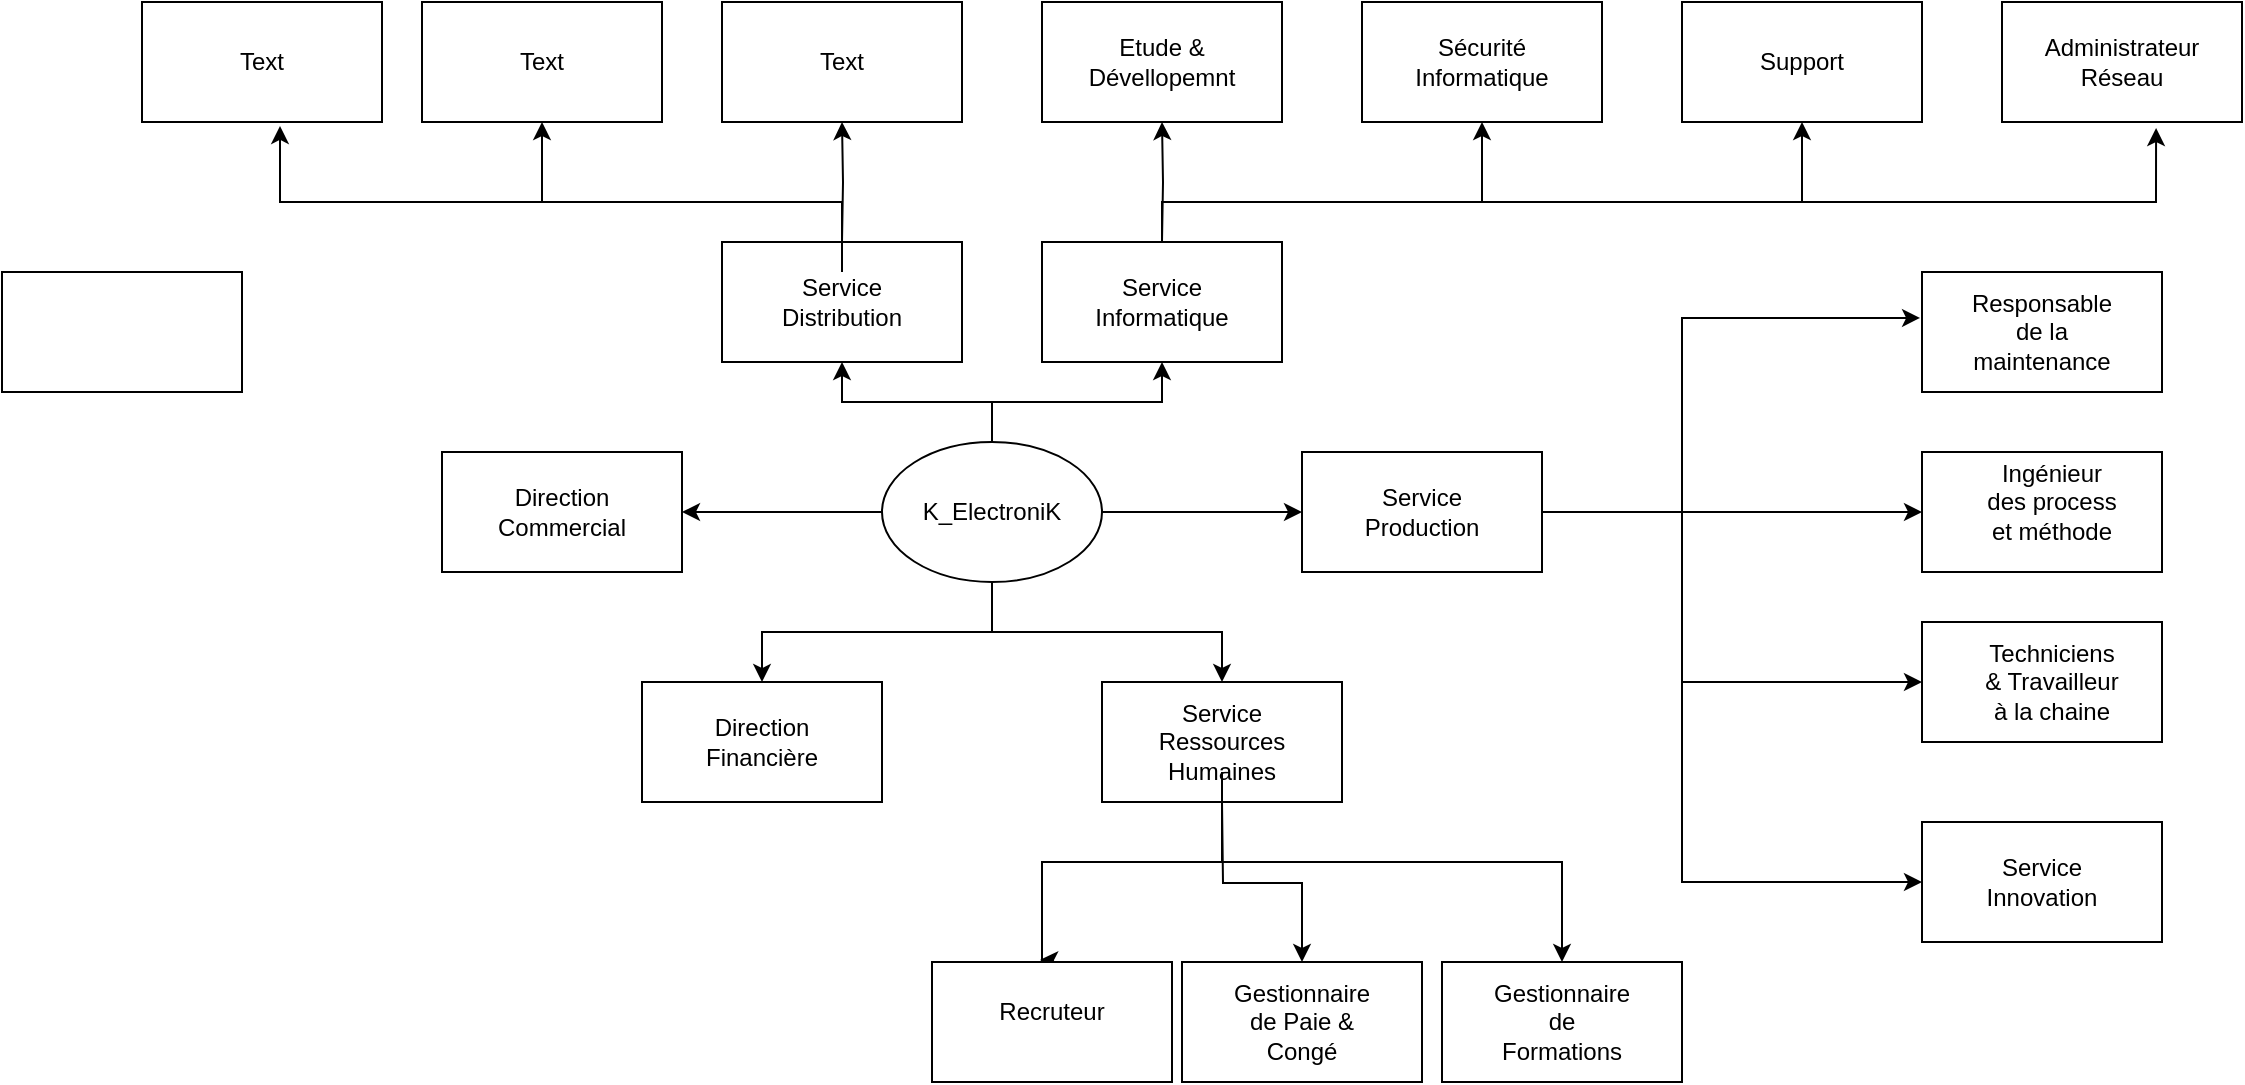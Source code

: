 <mxfile version="15.5.2" type="github">
  <diagram id="QiArXK7icgi0YTgHnrHz" name="Page-1">
    <mxGraphModel dx="1609" dy="1533" grid="1" gridSize="10" guides="1" tooltips="1" connect="1" arrows="1" fold="1" page="1" pageScale="1" pageWidth="827" pageHeight="1169" math="0" shadow="0">
      <root>
        <mxCell id="0" />
        <mxCell id="1" parent="0" />
        <mxCell id="gBG1kIDj81lgjupzQNNE-14" style="edgeStyle=orthogonalEdgeStyle;rounded=0;orthogonalLoop=1;jettySize=auto;html=1;entryX=0.5;entryY=1;entryDx=0;entryDy=0;" edge="1" parent="1" source="gBG1kIDj81lgjupzQNNE-1" target="gBG1kIDj81lgjupzQNNE-7">
          <mxGeometry relative="1" as="geometry" />
        </mxCell>
        <mxCell id="gBG1kIDj81lgjupzQNNE-15" style="edgeStyle=orthogonalEdgeStyle;rounded=0;orthogonalLoop=1;jettySize=auto;html=1;entryX=0.5;entryY=1;entryDx=0;entryDy=0;" edge="1" parent="1" source="gBG1kIDj81lgjupzQNNE-1" target="gBG1kIDj81lgjupzQNNE-2">
          <mxGeometry relative="1" as="geometry" />
        </mxCell>
        <mxCell id="gBG1kIDj81lgjupzQNNE-16" style="edgeStyle=orthogonalEdgeStyle;rounded=0;orthogonalLoop=1;jettySize=auto;html=1;entryX=0.5;entryY=0;entryDx=0;entryDy=0;" edge="1" parent="1" source="gBG1kIDj81lgjupzQNNE-1" target="gBG1kIDj81lgjupzQNNE-4">
          <mxGeometry relative="1" as="geometry">
            <Array as="points">
              <mxPoint x="375" y="255" />
              <mxPoint x="490" y="255" />
              <mxPoint x="490" y="280" />
            </Array>
          </mxGeometry>
        </mxCell>
        <mxCell id="gBG1kIDj81lgjupzQNNE-17" style="edgeStyle=orthogonalEdgeStyle;rounded=0;orthogonalLoop=1;jettySize=auto;html=1;entryX=1;entryY=0.5;entryDx=0;entryDy=0;" edge="1" parent="1" source="gBG1kIDj81lgjupzQNNE-1" target="gBG1kIDj81lgjupzQNNE-6">
          <mxGeometry relative="1" as="geometry" />
        </mxCell>
        <mxCell id="gBG1kIDj81lgjupzQNNE-18" style="edgeStyle=orthogonalEdgeStyle;rounded=0;orthogonalLoop=1;jettySize=auto;html=1;entryX=0;entryY=0.5;entryDx=0;entryDy=0;" edge="1" parent="1" source="gBG1kIDj81lgjupzQNNE-1" target="gBG1kIDj81lgjupzQNNE-3">
          <mxGeometry relative="1" as="geometry" />
        </mxCell>
        <mxCell id="gBG1kIDj81lgjupzQNNE-19" style="edgeStyle=orthogonalEdgeStyle;rounded=0;orthogonalLoop=1;jettySize=auto;html=1;entryX=0.5;entryY=0;entryDx=0;entryDy=0;" edge="1" parent="1" source="gBG1kIDj81lgjupzQNNE-1" target="gBG1kIDj81lgjupzQNNE-5">
          <mxGeometry relative="1" as="geometry" />
        </mxCell>
        <mxCell id="gBG1kIDj81lgjupzQNNE-1" value="" style="ellipse;whiteSpace=wrap;html=1;" vertex="1" parent="1">
          <mxGeometry x="320" y="160" width="110" height="70" as="geometry" />
        </mxCell>
        <mxCell id="gBG1kIDj81lgjupzQNNE-2" value="" style="rounded=0;whiteSpace=wrap;html=1;" vertex="1" parent="1">
          <mxGeometry x="240" y="60" width="120" height="60" as="geometry" />
        </mxCell>
        <mxCell id="gBG1kIDj81lgjupzQNNE-43" style="edgeStyle=orthogonalEdgeStyle;rounded=0;orthogonalLoop=1;jettySize=auto;html=1;entryX=0;entryY=0.5;entryDx=0;entryDy=0;" edge="1" parent="1" source="gBG1kIDj81lgjupzQNNE-3" target="gBG1kIDj81lgjupzQNNE-35">
          <mxGeometry relative="1" as="geometry" />
        </mxCell>
        <mxCell id="gBG1kIDj81lgjupzQNNE-44" style="edgeStyle=orthogonalEdgeStyle;rounded=0;orthogonalLoop=1;jettySize=auto;html=1;entryX=-0.008;entryY=0.383;entryDx=0;entryDy=0;entryPerimeter=0;" edge="1" parent="1" source="gBG1kIDj81lgjupzQNNE-3" target="gBG1kIDj81lgjupzQNNE-37">
          <mxGeometry relative="1" as="geometry">
            <Array as="points">
              <mxPoint x="720" y="195" />
              <mxPoint x="720" y="98" />
            </Array>
          </mxGeometry>
        </mxCell>
        <mxCell id="gBG1kIDj81lgjupzQNNE-46" style="edgeStyle=orthogonalEdgeStyle;rounded=0;orthogonalLoop=1;jettySize=auto;html=1;entryX=0;entryY=0.5;entryDx=0;entryDy=0;" edge="1" parent="1" source="gBG1kIDj81lgjupzQNNE-3" target="gBG1kIDj81lgjupzQNNE-38">
          <mxGeometry relative="1" as="geometry">
            <Array as="points">
              <mxPoint x="720" y="195" />
              <mxPoint x="720" y="280" />
            </Array>
          </mxGeometry>
        </mxCell>
        <mxCell id="gBG1kIDj81lgjupzQNNE-47" style="edgeStyle=orthogonalEdgeStyle;rounded=0;orthogonalLoop=1;jettySize=auto;html=1;entryX=0;entryY=0.5;entryDx=0;entryDy=0;" edge="1" parent="1" source="gBG1kIDj81lgjupzQNNE-3" target="gBG1kIDj81lgjupzQNNE-36">
          <mxGeometry relative="1" as="geometry">
            <Array as="points">
              <mxPoint x="720" y="195" />
              <mxPoint x="720" y="380" />
            </Array>
          </mxGeometry>
        </mxCell>
        <mxCell id="gBG1kIDj81lgjupzQNNE-3" value="" style="rounded=0;whiteSpace=wrap;html=1;" vertex="1" parent="1">
          <mxGeometry x="530" y="165" width="120" height="60" as="geometry" />
        </mxCell>
        <mxCell id="gBG1kIDj81lgjupzQNNE-54" style="edgeStyle=orthogonalEdgeStyle;rounded=0;orthogonalLoop=1;jettySize=auto;html=1;" edge="1" parent="1" source="gBG1kIDj81lgjupzQNNE-4" target="gBG1kIDj81lgjupzQNNE-49">
          <mxGeometry relative="1" as="geometry">
            <Array as="points">
              <mxPoint x="490" y="370" />
              <mxPoint x="660" y="370" />
            </Array>
          </mxGeometry>
        </mxCell>
        <mxCell id="gBG1kIDj81lgjupzQNNE-4" value="" style="rounded=0;whiteSpace=wrap;html=1;" vertex="1" parent="1">
          <mxGeometry x="430" y="280" width="120" height="60" as="geometry" />
        </mxCell>
        <mxCell id="gBG1kIDj81lgjupzQNNE-5" value="" style="rounded=0;whiteSpace=wrap;html=1;" vertex="1" parent="1">
          <mxGeometry x="200" y="280" width="120" height="60" as="geometry" />
        </mxCell>
        <mxCell id="gBG1kIDj81lgjupzQNNE-6" value="" style="rounded=0;whiteSpace=wrap;html=1;" vertex="1" parent="1">
          <mxGeometry x="100" y="165" width="120" height="60" as="geometry" />
        </mxCell>
        <mxCell id="gBG1kIDj81lgjupzQNNE-28" style="edgeStyle=orthogonalEdgeStyle;rounded=0;orthogonalLoop=1;jettySize=auto;html=1;entryX=0.5;entryY=1;entryDx=0;entryDy=0;" edge="1" parent="1" source="gBG1kIDj81lgjupzQNNE-7" target="gBG1kIDj81lgjupzQNNE-24">
          <mxGeometry relative="1" as="geometry">
            <mxPoint x="640" y="10" as="targetPoint" />
            <Array as="points">
              <mxPoint x="460" y="40" />
              <mxPoint x="620" y="40" />
            </Array>
          </mxGeometry>
        </mxCell>
        <mxCell id="gBG1kIDj81lgjupzQNNE-29" style="edgeStyle=orthogonalEdgeStyle;rounded=0;orthogonalLoop=1;jettySize=auto;html=1;entryX=0.5;entryY=1;entryDx=0;entryDy=0;" edge="1" parent="1" source="gBG1kIDj81lgjupzQNNE-7" target="gBG1kIDj81lgjupzQNNE-25">
          <mxGeometry relative="1" as="geometry">
            <Array as="points">
              <mxPoint x="460" y="40" />
              <mxPoint x="780" y="40" />
            </Array>
          </mxGeometry>
        </mxCell>
        <mxCell id="gBG1kIDj81lgjupzQNNE-30" style="edgeStyle=orthogonalEdgeStyle;rounded=0;orthogonalLoop=1;jettySize=auto;html=1;entryX=0.642;entryY=1.05;entryDx=0;entryDy=0;entryPerimeter=0;" edge="1" parent="1" source="gBG1kIDj81lgjupzQNNE-7" target="gBG1kIDj81lgjupzQNNE-26">
          <mxGeometry relative="1" as="geometry">
            <Array as="points">
              <mxPoint x="460" y="40" />
              <mxPoint x="957" y="40" />
            </Array>
          </mxGeometry>
        </mxCell>
        <mxCell id="gBG1kIDj81lgjupzQNNE-7" value="" style="rounded=0;whiteSpace=wrap;html=1;" vertex="1" parent="1">
          <mxGeometry x="400" y="60" width="120" height="60" as="geometry" />
        </mxCell>
        <mxCell id="gBG1kIDj81lgjupzQNNE-8" value="Direction Commercial" style="text;html=1;strokeColor=none;fillColor=none;align=center;verticalAlign=middle;whiteSpace=wrap;rounded=0;" vertex="1" parent="1">
          <mxGeometry x="130" y="180" width="60" height="30" as="geometry" />
        </mxCell>
        <mxCell id="gBG1kIDj81lgjupzQNNE-9" value="Direction Financière" style="text;html=1;strokeColor=none;fillColor=none;align=center;verticalAlign=middle;whiteSpace=wrap;rounded=0;" vertex="1" parent="1">
          <mxGeometry x="230" y="295" width="60" height="30" as="geometry" />
        </mxCell>
        <mxCell id="gBG1kIDj81lgjupzQNNE-55" style="edgeStyle=orthogonalEdgeStyle;rounded=0;orthogonalLoop=1;jettySize=auto;html=1;entryX=0.5;entryY=0;entryDx=0;entryDy=0;" edge="1" parent="1" target="gBG1kIDj81lgjupzQNNE-50">
          <mxGeometry relative="1" as="geometry">
            <mxPoint x="490" y="340" as="sourcePoint" />
          </mxGeometry>
        </mxCell>
        <mxCell id="gBG1kIDj81lgjupzQNNE-56" style="edgeStyle=orthogonalEdgeStyle;rounded=0;orthogonalLoop=1;jettySize=auto;html=1;entryX=0.45;entryY=-0.017;entryDx=0;entryDy=0;entryPerimeter=0;" edge="1" parent="1" source="gBG1kIDj81lgjupzQNNE-10" target="gBG1kIDj81lgjupzQNNE-48">
          <mxGeometry relative="1" as="geometry">
            <mxPoint x="400" y="390" as="targetPoint" />
            <Array as="points">
              <mxPoint x="490" y="370" />
              <mxPoint x="400" y="370" />
            </Array>
          </mxGeometry>
        </mxCell>
        <mxCell id="gBG1kIDj81lgjupzQNNE-10" value="Service Ressources Humaines" style="text;html=1;strokeColor=none;fillColor=none;align=center;verticalAlign=middle;whiteSpace=wrap;rounded=0;" vertex="1" parent="1">
          <mxGeometry x="460" y="295" width="60" height="30" as="geometry" />
        </mxCell>
        <mxCell id="gBG1kIDj81lgjupzQNNE-11" value="Service Production" style="text;html=1;strokeColor=none;fillColor=none;align=center;verticalAlign=middle;whiteSpace=wrap;rounded=0;" vertex="1" parent="1">
          <mxGeometry x="560" y="180" width="60" height="30" as="geometry" />
        </mxCell>
        <mxCell id="gBG1kIDj81lgjupzQNNE-61" style="edgeStyle=orthogonalEdgeStyle;rounded=0;orthogonalLoop=1;jettySize=auto;html=1;entryX=0.5;entryY=1;entryDx=0;entryDy=0;" edge="1" parent="1" target="gBG1kIDj81lgjupzQNNE-57">
          <mxGeometry relative="1" as="geometry">
            <mxPoint x="300" y="60" as="sourcePoint" />
            <Array as="points">
              <mxPoint x="300" y="40" />
              <mxPoint x="150" y="40" />
            </Array>
          </mxGeometry>
        </mxCell>
        <mxCell id="gBG1kIDj81lgjupzQNNE-64" style="edgeStyle=orthogonalEdgeStyle;rounded=0;orthogonalLoop=1;jettySize=auto;html=1;entryX=0.5;entryY=1;entryDx=0;entryDy=0;" edge="1" parent="1" target="gBG1kIDj81lgjupzQNNE-58">
          <mxGeometry relative="1" as="geometry">
            <mxPoint x="300" y="60" as="sourcePoint" />
          </mxGeometry>
        </mxCell>
        <mxCell id="gBG1kIDj81lgjupzQNNE-66" style="edgeStyle=orthogonalEdgeStyle;rounded=0;orthogonalLoop=1;jettySize=auto;html=1;entryX=0.575;entryY=1.033;entryDx=0;entryDy=0;entryPerimeter=0;" edge="1" parent="1" source="gBG1kIDj81lgjupzQNNE-12" target="gBG1kIDj81lgjupzQNNE-65">
          <mxGeometry relative="1" as="geometry">
            <Array as="points">
              <mxPoint x="300" y="40" />
              <mxPoint x="19" y="40" />
            </Array>
          </mxGeometry>
        </mxCell>
        <mxCell id="gBG1kIDj81lgjupzQNNE-12" value="Service Distribution" style="text;html=1;strokeColor=none;fillColor=none;align=center;verticalAlign=middle;whiteSpace=wrap;rounded=0;" vertex="1" parent="1">
          <mxGeometry x="270" y="75" width="60" height="30" as="geometry" />
        </mxCell>
        <mxCell id="gBG1kIDj81lgjupzQNNE-27" style="edgeStyle=orthogonalEdgeStyle;rounded=0;orthogonalLoop=1;jettySize=auto;html=1;entryX=0.5;entryY=1;entryDx=0;entryDy=0;" edge="1" parent="1" target="gBG1kIDj81lgjupzQNNE-23">
          <mxGeometry relative="1" as="geometry">
            <mxPoint x="460" y="60" as="sourcePoint" />
          </mxGeometry>
        </mxCell>
        <mxCell id="gBG1kIDj81lgjupzQNNE-13" value="Service Informatique" style="text;html=1;strokeColor=none;fillColor=none;align=center;verticalAlign=middle;whiteSpace=wrap;rounded=0;" vertex="1" parent="1">
          <mxGeometry x="430" y="75" width="60" height="30" as="geometry" />
        </mxCell>
        <mxCell id="gBG1kIDj81lgjupzQNNE-20" value="K_ElectroniK" style="text;html=1;strokeColor=none;fillColor=none;align=center;verticalAlign=middle;whiteSpace=wrap;rounded=0;" vertex="1" parent="1">
          <mxGeometry x="345" y="180" width="60" height="30" as="geometry" />
        </mxCell>
        <mxCell id="gBG1kIDj81lgjupzQNNE-23" value="" style="rounded=0;whiteSpace=wrap;html=1;" vertex="1" parent="1">
          <mxGeometry x="400" y="-60" width="120" height="60" as="geometry" />
        </mxCell>
        <mxCell id="gBG1kIDj81lgjupzQNNE-24" value="" style="rounded=0;whiteSpace=wrap;html=1;" vertex="1" parent="1">
          <mxGeometry x="560" y="-60" width="120" height="60" as="geometry" />
        </mxCell>
        <mxCell id="gBG1kIDj81lgjupzQNNE-25" value="" style="rounded=0;whiteSpace=wrap;html=1;" vertex="1" parent="1">
          <mxGeometry x="720" y="-60" width="120" height="60" as="geometry" />
        </mxCell>
        <mxCell id="gBG1kIDj81lgjupzQNNE-26" value="" style="rounded=0;whiteSpace=wrap;html=1;" vertex="1" parent="1">
          <mxGeometry x="880" y="-60" width="120" height="60" as="geometry" />
        </mxCell>
        <mxCell id="gBG1kIDj81lgjupzQNNE-31" value="Etude &amp;amp; Dévellopemnt" style="text;html=1;strokeColor=none;fillColor=none;align=center;verticalAlign=middle;whiteSpace=wrap;rounded=0;" vertex="1" parent="1">
          <mxGeometry x="430" y="-45" width="60" height="30" as="geometry" />
        </mxCell>
        <mxCell id="gBG1kIDj81lgjupzQNNE-32" value="Sécurité Informatique" style="text;html=1;strokeColor=none;fillColor=none;align=center;verticalAlign=middle;whiteSpace=wrap;rounded=0;" vertex="1" parent="1">
          <mxGeometry x="590" y="-45" width="60" height="30" as="geometry" />
        </mxCell>
        <mxCell id="gBG1kIDj81lgjupzQNNE-33" value="Support" style="text;html=1;strokeColor=none;fillColor=none;align=center;verticalAlign=middle;whiteSpace=wrap;rounded=0;" vertex="1" parent="1">
          <mxGeometry x="750" y="-45" width="60" height="30" as="geometry" />
        </mxCell>
        <mxCell id="gBG1kIDj81lgjupzQNNE-34" value="Administrateur Réseau" style="text;html=1;strokeColor=none;fillColor=none;align=center;verticalAlign=middle;whiteSpace=wrap;rounded=0;" vertex="1" parent="1">
          <mxGeometry x="910" y="-45" width="60" height="30" as="geometry" />
        </mxCell>
        <mxCell id="gBG1kIDj81lgjupzQNNE-35" value="" style="rounded=0;whiteSpace=wrap;html=1;" vertex="1" parent="1">
          <mxGeometry x="840" y="165" width="120" height="60" as="geometry" />
        </mxCell>
        <mxCell id="gBG1kIDj81lgjupzQNNE-36" value="" style="rounded=0;whiteSpace=wrap;html=1;" vertex="1" parent="1">
          <mxGeometry x="840" y="350" width="120" height="60" as="geometry" />
        </mxCell>
        <mxCell id="gBG1kIDj81lgjupzQNNE-37" value="" style="rounded=0;whiteSpace=wrap;html=1;" vertex="1" parent="1">
          <mxGeometry x="840" y="75" width="120" height="60" as="geometry" />
        </mxCell>
        <mxCell id="gBG1kIDj81lgjupzQNNE-38" value="" style="rounded=0;whiteSpace=wrap;html=1;" vertex="1" parent="1">
          <mxGeometry x="840" y="250" width="120" height="60" as="geometry" />
        </mxCell>
        <mxCell id="gBG1kIDj81lgjupzQNNE-39" value="Responsable de la maintenance" style="text;html=1;strokeColor=none;fillColor=none;align=center;verticalAlign=middle;whiteSpace=wrap;rounded=0;" vertex="1" parent="1">
          <mxGeometry x="870" y="90" width="60" height="30" as="geometry" />
        </mxCell>
        <mxCell id="gBG1kIDj81lgjupzQNNE-40" value="Ingénieur des process et méthode " style="text;html=1;strokeColor=none;fillColor=none;align=center;verticalAlign=middle;whiteSpace=wrap;rounded=0;" vertex="1" parent="1">
          <mxGeometry x="870" y="175" width="70" height="30" as="geometry" />
        </mxCell>
        <mxCell id="gBG1kIDj81lgjupzQNNE-41" value="Techniciens &amp;amp; Travailleur à la chaine" style="text;html=1;strokeColor=none;fillColor=none;align=center;verticalAlign=middle;whiteSpace=wrap;rounded=0;" vertex="1" parent="1">
          <mxGeometry x="870" y="265" width="70" height="30" as="geometry" />
        </mxCell>
        <mxCell id="gBG1kIDj81lgjupzQNNE-42" value="Service Innovation" style="text;html=1;strokeColor=none;fillColor=none;align=center;verticalAlign=middle;whiteSpace=wrap;rounded=0;" vertex="1" parent="1">
          <mxGeometry x="870" y="365" width="60" height="30" as="geometry" />
        </mxCell>
        <mxCell id="gBG1kIDj81lgjupzQNNE-48" value="" style="rounded=0;whiteSpace=wrap;html=1;" vertex="1" parent="1">
          <mxGeometry x="345" y="420" width="120" height="60" as="geometry" />
        </mxCell>
        <mxCell id="gBG1kIDj81lgjupzQNNE-49" value="" style="rounded=0;whiteSpace=wrap;html=1;" vertex="1" parent="1">
          <mxGeometry x="600" y="420" width="120" height="60" as="geometry" />
        </mxCell>
        <mxCell id="gBG1kIDj81lgjupzQNNE-50" value="" style="rounded=0;whiteSpace=wrap;html=1;" vertex="1" parent="1">
          <mxGeometry x="470" y="420" width="120" height="60" as="geometry" />
        </mxCell>
        <mxCell id="gBG1kIDj81lgjupzQNNE-51" value="Gestionnaire de Formations" style="text;html=1;strokeColor=none;fillColor=none;align=center;verticalAlign=middle;whiteSpace=wrap;rounded=0;" vertex="1" parent="1">
          <mxGeometry x="630" y="435" width="60" height="30" as="geometry" />
        </mxCell>
        <mxCell id="gBG1kIDj81lgjupzQNNE-52" value="Gestionnaire de Paie &amp;amp; Congé" style="text;html=1;strokeColor=none;fillColor=none;align=center;verticalAlign=middle;whiteSpace=wrap;rounded=0;" vertex="1" parent="1">
          <mxGeometry x="500" y="435" width="60" height="30" as="geometry" />
        </mxCell>
        <mxCell id="gBG1kIDj81lgjupzQNNE-53" value="Recruteur" style="text;html=1;strokeColor=none;fillColor=none;align=center;verticalAlign=middle;whiteSpace=wrap;rounded=0;" vertex="1" parent="1">
          <mxGeometry x="375" y="430" width="60" height="30" as="geometry" />
        </mxCell>
        <mxCell id="gBG1kIDj81lgjupzQNNE-57" value="" style="rounded=0;whiteSpace=wrap;html=1;" vertex="1" parent="1">
          <mxGeometry x="90" y="-60" width="120" height="60" as="geometry" />
        </mxCell>
        <mxCell id="gBG1kIDj81lgjupzQNNE-58" value="" style="rounded=0;whiteSpace=wrap;html=1;" vertex="1" parent="1">
          <mxGeometry x="240" y="-60" width="120" height="60" as="geometry" />
        </mxCell>
        <mxCell id="gBG1kIDj81lgjupzQNNE-59" value="" style="rounded=0;whiteSpace=wrap;html=1;" vertex="1" parent="1">
          <mxGeometry x="-120" y="75" width="120" height="60" as="geometry" />
        </mxCell>
        <mxCell id="gBG1kIDj81lgjupzQNNE-65" value="" style="rounded=0;whiteSpace=wrap;html=1;" vertex="1" parent="1">
          <mxGeometry x="-50" y="-60" width="120" height="60" as="geometry" />
        </mxCell>
        <mxCell id="gBG1kIDj81lgjupzQNNE-67" value="Text" style="text;html=1;strokeColor=none;fillColor=none;align=center;verticalAlign=middle;whiteSpace=wrap;rounded=0;" vertex="1" parent="1">
          <mxGeometry x="270" y="-45" width="60" height="30" as="geometry" />
        </mxCell>
        <mxCell id="gBG1kIDj81lgjupzQNNE-68" value="Text" style="text;html=1;strokeColor=none;fillColor=none;align=center;verticalAlign=middle;whiteSpace=wrap;rounded=0;" vertex="1" parent="1">
          <mxGeometry x="120" y="-45" width="60" height="30" as="geometry" />
        </mxCell>
        <mxCell id="gBG1kIDj81lgjupzQNNE-69" value="Text" style="text;html=1;strokeColor=none;fillColor=none;align=center;verticalAlign=middle;whiteSpace=wrap;rounded=0;" vertex="1" parent="1">
          <mxGeometry x="-20" y="-45" width="60" height="30" as="geometry" />
        </mxCell>
      </root>
    </mxGraphModel>
  </diagram>
</mxfile>
